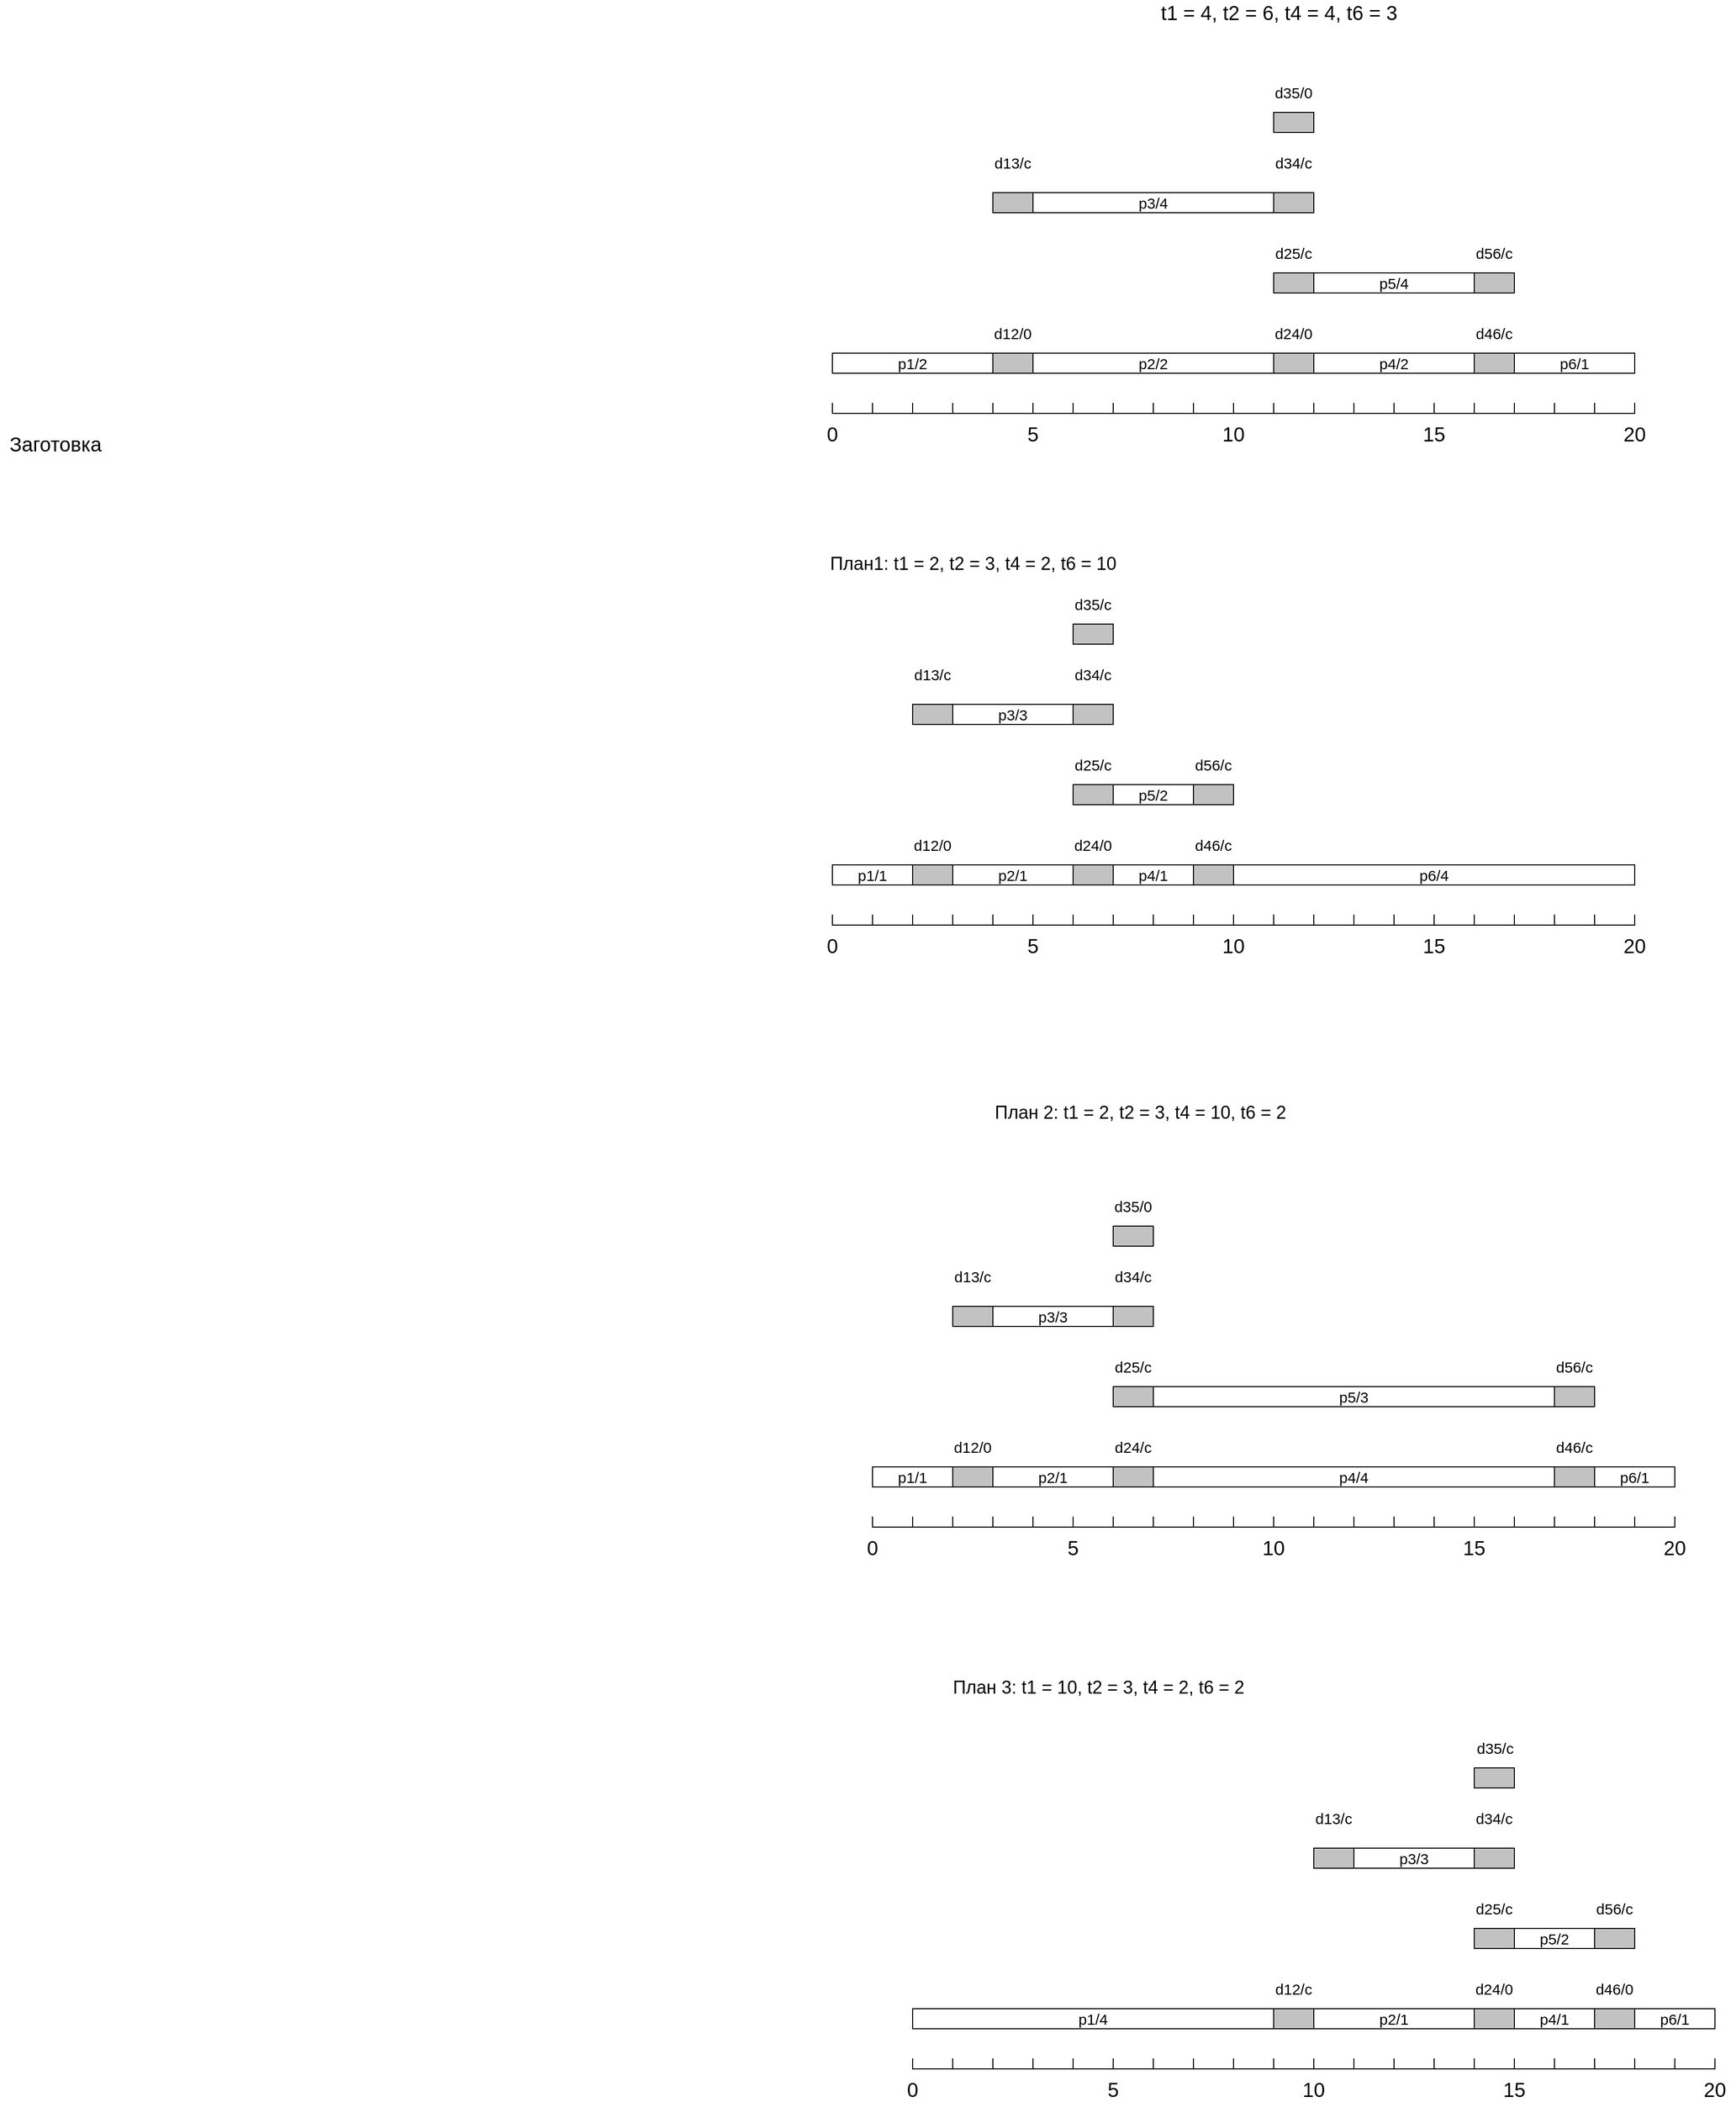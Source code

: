 <mxfile version="14.7.3" type="github">
  <diagram id="5TVpf9pFSXQtdb6u9UF1" name="Page-1">
    <mxGraphModel dx="2222" dy="794" grid="1" gridSize="10" guides="1" tooltips="1" connect="1" arrows="1" fold="1" page="0" pageScale="1" pageWidth="827" pageHeight="1169" math="0" shadow="0">
      <root>
        <mxCell id="0" />
        <mxCell id="1" parent="0" />
        <mxCell id="Q7LAkUCVUbcERlkNP3Z0-7" value="&lt;font style=&quot;font-size: 15px&quot;&gt;p1/2&lt;/font&gt;" style="rounded=0;whiteSpace=wrap;html=1;" vertex="1" parent="1">
          <mxGeometry x="160" y="380" width="160" height="20" as="geometry" />
        </mxCell>
        <mxCell id="Q7LAkUCVUbcERlkNP3Z0-8" style="edgeStyle=orthogonalEdgeStyle;rounded=0;orthogonalLoop=1;jettySize=auto;html=1;exitX=0.5;exitY=1;exitDx=0;exitDy=0;" edge="1" parent="1" source="Q7LAkUCVUbcERlkNP3Z0-7" target="Q7LAkUCVUbcERlkNP3Z0-7">
          <mxGeometry relative="1" as="geometry" />
        </mxCell>
        <mxCell id="Q7LAkUCVUbcERlkNP3Z0-9" value="" style="rounded=0;whiteSpace=wrap;html=1;fillColor=#C2C2C2;" vertex="1" parent="1">
          <mxGeometry x="320" y="380" width="40" height="20" as="geometry" />
        </mxCell>
        <mxCell id="Q7LAkUCVUbcERlkNP3Z0-10" value="" style="shape=partialRectangle;whiteSpace=wrap;html=1;top=0;bottom=0;fillColor=none;" vertex="1" parent="1">
          <mxGeometry x="160" y="430" width="40" height="10" as="geometry" />
        </mxCell>
        <mxCell id="Q7LAkUCVUbcERlkNP3Z0-11" value="" style="shape=partialRectangle;whiteSpace=wrap;html=1;top=0;bottom=0;fillColor=none;" vertex="1" parent="1">
          <mxGeometry x="200" y="430" width="40" height="10" as="geometry" />
        </mxCell>
        <mxCell id="Q7LAkUCVUbcERlkNP3Z0-12" value="" style="shape=partialRectangle;whiteSpace=wrap;html=1;top=0;bottom=0;fillColor=none;" vertex="1" parent="1">
          <mxGeometry x="240" y="430" width="40" height="10" as="geometry" />
        </mxCell>
        <mxCell id="Q7LAkUCVUbcERlkNP3Z0-13" value="" style="shape=partialRectangle;whiteSpace=wrap;html=1;top=0;bottom=0;fillColor=none;" vertex="1" parent="1">
          <mxGeometry x="280" y="430" width="40" height="10" as="geometry" />
        </mxCell>
        <mxCell id="Q7LAkUCVUbcERlkNP3Z0-14" value="" style="shape=partialRectangle;whiteSpace=wrap;html=1;top=0;bottom=0;fillColor=none;" vertex="1" parent="1">
          <mxGeometry x="320" y="430" width="40" height="10" as="geometry" />
        </mxCell>
        <mxCell id="Q7LAkUCVUbcERlkNP3Z0-15" value="" style="shape=partialRectangle;whiteSpace=wrap;html=1;top=0;bottom=0;fillColor=none;" vertex="1" parent="1">
          <mxGeometry x="360" y="430" width="40" height="10" as="geometry" />
        </mxCell>
        <mxCell id="Q7LAkUCVUbcERlkNP3Z0-16" value="" style="shape=partialRectangle;whiteSpace=wrap;html=1;top=0;bottom=0;fillColor=none;" vertex="1" parent="1">
          <mxGeometry x="400" y="430" width="40" height="10" as="geometry" />
        </mxCell>
        <mxCell id="Q7LAkUCVUbcERlkNP3Z0-17" value="" style="shape=partialRectangle;whiteSpace=wrap;html=1;top=0;bottom=0;fillColor=none;" vertex="1" parent="1">
          <mxGeometry x="440" y="430" width="40" height="10" as="geometry" />
        </mxCell>
        <mxCell id="Q7LAkUCVUbcERlkNP3Z0-18" value="" style="shape=partialRectangle;whiteSpace=wrap;html=1;top=0;bottom=0;fillColor=none;" vertex="1" parent="1">
          <mxGeometry x="520" y="430" width="40" height="10" as="geometry" />
        </mxCell>
        <mxCell id="Q7LAkUCVUbcERlkNP3Z0-19" value="" style="shape=partialRectangle;whiteSpace=wrap;html=1;top=0;bottom=0;fillColor=none;" vertex="1" parent="1">
          <mxGeometry x="480" y="430" width="40" height="10" as="geometry" />
        </mxCell>
        <mxCell id="Q7LAkUCVUbcERlkNP3Z0-30" value="" style="shape=partialRectangle;whiteSpace=wrap;html=1;top=0;bottom=0;fillColor=none;" vertex="1" parent="1">
          <mxGeometry x="560" y="430" width="40" height="10" as="geometry" />
        </mxCell>
        <mxCell id="Q7LAkUCVUbcERlkNP3Z0-31" value="" style="shape=partialRectangle;whiteSpace=wrap;html=1;top=0;bottom=0;fillColor=none;" vertex="1" parent="1">
          <mxGeometry x="600" y="430" width="40" height="10" as="geometry" />
        </mxCell>
        <mxCell id="Q7LAkUCVUbcERlkNP3Z0-32" value="" style="shape=partialRectangle;whiteSpace=wrap;html=1;top=0;bottom=0;fillColor=none;" vertex="1" parent="1">
          <mxGeometry x="640" y="430" width="40" height="10" as="geometry" />
        </mxCell>
        <mxCell id="Q7LAkUCVUbcERlkNP3Z0-33" value="" style="shape=partialRectangle;whiteSpace=wrap;html=1;top=0;bottom=0;fillColor=none;" vertex="1" parent="1">
          <mxGeometry x="680" y="430" width="40" height="10" as="geometry" />
        </mxCell>
        <mxCell id="Q7LAkUCVUbcERlkNP3Z0-34" value="" style="shape=partialRectangle;whiteSpace=wrap;html=1;top=0;bottom=0;fillColor=none;" vertex="1" parent="1">
          <mxGeometry x="720" y="430" width="40" height="10" as="geometry" />
        </mxCell>
        <mxCell id="Q7LAkUCVUbcERlkNP3Z0-35" value="" style="shape=partialRectangle;whiteSpace=wrap;html=1;top=0;bottom=0;fillColor=none;" vertex="1" parent="1">
          <mxGeometry x="760" y="430" width="40" height="10" as="geometry" />
        </mxCell>
        <mxCell id="Q7LAkUCVUbcERlkNP3Z0-36" value="" style="shape=partialRectangle;whiteSpace=wrap;html=1;top=0;bottom=0;fillColor=none;" vertex="1" parent="1">
          <mxGeometry x="800" y="430" width="40" height="10" as="geometry" />
        </mxCell>
        <mxCell id="Q7LAkUCVUbcERlkNP3Z0-37" value="" style="shape=partialRectangle;whiteSpace=wrap;html=1;top=0;bottom=0;fillColor=none;" vertex="1" parent="1">
          <mxGeometry x="840" y="430" width="40" height="10" as="geometry" />
        </mxCell>
        <mxCell id="Q7LAkUCVUbcERlkNP3Z0-38" value="" style="shape=partialRectangle;whiteSpace=wrap;html=1;top=0;bottom=0;fillColor=none;" vertex="1" parent="1">
          <mxGeometry x="920" y="430" width="40" height="10" as="geometry" />
        </mxCell>
        <mxCell id="Q7LAkUCVUbcERlkNP3Z0-39" value="" style="shape=partialRectangle;whiteSpace=wrap;html=1;top=0;bottom=0;fillColor=none;" vertex="1" parent="1">
          <mxGeometry x="880" y="430" width="40" height="10" as="geometry" />
        </mxCell>
        <mxCell id="Q7LAkUCVUbcERlkNP3Z0-40" value="" style="endArrow=none;html=1;exitX=0;exitY=1;exitDx=0;exitDy=0;entryX=1;entryY=1;entryDx=0;entryDy=0;" edge="1" parent="1" source="Q7LAkUCVUbcERlkNP3Z0-10" target="Q7LAkUCVUbcERlkNP3Z0-38">
          <mxGeometry width="50" height="50" relative="1" as="geometry">
            <mxPoint x="540" y="410" as="sourcePoint" />
            <mxPoint x="590" y="360" as="targetPoint" />
          </mxGeometry>
        </mxCell>
        <mxCell id="Q7LAkUCVUbcERlkNP3Z0-41" value="&lt;font style=&quot;font-size: 20px&quot;&gt;0&lt;/font&gt;" style="text;html=1;strokeColor=none;fillColor=none;align=center;verticalAlign=middle;whiteSpace=wrap;rounded=0;" vertex="1" parent="1">
          <mxGeometry x="140" y="450" width="40" height="20" as="geometry" />
        </mxCell>
        <mxCell id="Q7LAkUCVUbcERlkNP3Z0-42" value="&lt;font style=&quot;font-size: 20px&quot;&gt;20&lt;/font&gt;" style="text;html=1;strokeColor=none;fillColor=none;align=center;verticalAlign=middle;whiteSpace=wrap;rounded=0;" vertex="1" parent="1">
          <mxGeometry x="940" y="450" width="40" height="20" as="geometry" />
        </mxCell>
        <mxCell id="Q7LAkUCVUbcERlkNP3Z0-43" value="&lt;font style=&quot;font-size: 20px&quot;&gt;5&lt;/font&gt;" style="text;html=1;strokeColor=none;fillColor=none;align=center;verticalAlign=middle;whiteSpace=wrap;rounded=0;" vertex="1" parent="1">
          <mxGeometry x="340" y="450" width="40" height="20" as="geometry" />
        </mxCell>
        <mxCell id="Q7LAkUCVUbcERlkNP3Z0-44" value="&lt;font style=&quot;font-size: 20px&quot;&gt;10&lt;/font&gt;" style="text;html=1;strokeColor=none;fillColor=none;align=center;verticalAlign=middle;whiteSpace=wrap;rounded=0;" vertex="1" parent="1">
          <mxGeometry x="540" y="450" width="40" height="20" as="geometry" />
        </mxCell>
        <mxCell id="Q7LAkUCVUbcERlkNP3Z0-45" value="&lt;font style=&quot;font-size: 20px&quot;&gt;15&lt;/font&gt;" style="text;html=1;strokeColor=none;fillColor=none;align=center;verticalAlign=middle;whiteSpace=wrap;rounded=0;" vertex="1" parent="1">
          <mxGeometry x="740" y="450" width="40" height="20" as="geometry" />
        </mxCell>
        <mxCell id="Q7LAkUCVUbcERlkNP3Z0-46" value="&lt;span style=&quot;font-size: 15px&quot;&gt;p2/2&lt;/span&gt;" style="rounded=0;whiteSpace=wrap;html=1;" vertex="1" parent="1">
          <mxGeometry x="360" y="380" width="240" height="20" as="geometry" />
        </mxCell>
        <mxCell id="Q7LAkUCVUbcERlkNP3Z0-47" value="" style="rounded=0;whiteSpace=wrap;html=1;fillColor=#C2C2C2;" vertex="1" parent="1">
          <mxGeometry x="600" y="380" width="40" height="20" as="geometry" />
        </mxCell>
        <mxCell id="Q7LAkUCVUbcERlkNP3Z0-48" value="" style="rounded=0;whiteSpace=wrap;html=1;fillColor=#C2C2C2;" vertex="1" parent="1">
          <mxGeometry x="800" y="380" width="40" height="20" as="geometry" />
        </mxCell>
        <mxCell id="Q7LAkUCVUbcERlkNP3Z0-49" value="&lt;span style=&quot;font-size: 15px&quot;&gt;p4/2&lt;/span&gt;" style="rounded=0;whiteSpace=wrap;html=1;" vertex="1" parent="1">
          <mxGeometry x="640" y="380" width="160" height="20" as="geometry" />
        </mxCell>
        <mxCell id="Q7LAkUCVUbcERlkNP3Z0-50" value="&lt;span style=&quot;font-size: 15px&quot;&gt;p6/1&lt;/span&gt;" style="rounded=0;whiteSpace=wrap;html=1;" vertex="1" parent="1">
          <mxGeometry x="840" y="380" width="120" height="20" as="geometry" />
        </mxCell>
        <mxCell id="Q7LAkUCVUbcERlkNP3Z0-51" value="" style="rounded=0;whiteSpace=wrap;html=1;fillColor=#C2C2C2;" vertex="1" parent="1">
          <mxGeometry x="800" y="300" width="40" height="20" as="geometry" />
        </mxCell>
        <mxCell id="Q7LAkUCVUbcERlkNP3Z0-52" value="" style="rounded=0;whiteSpace=wrap;html=1;fillColor=#C2C2C2;" vertex="1" parent="1">
          <mxGeometry x="600" y="300" width="40" height="20" as="geometry" />
        </mxCell>
        <mxCell id="Q7LAkUCVUbcERlkNP3Z0-53" value="" style="rounded=0;whiteSpace=wrap;html=1;fillColor=#C2C2C2;" vertex="1" parent="1">
          <mxGeometry x="600" y="220" width="40" height="20" as="geometry" />
        </mxCell>
        <mxCell id="Q7LAkUCVUbcERlkNP3Z0-54" value="" style="rounded=0;whiteSpace=wrap;html=1;fillColor=#C2C2C2;" vertex="1" parent="1">
          <mxGeometry x="600" y="140" width="40" height="20" as="geometry" />
        </mxCell>
        <mxCell id="Q7LAkUCVUbcERlkNP3Z0-56" value="" style="rounded=0;whiteSpace=wrap;html=1;fillColor=#C2C2C2;" vertex="1" parent="1">
          <mxGeometry x="320" y="220" width="40" height="20" as="geometry" />
        </mxCell>
        <mxCell id="Q7LAkUCVUbcERlkNP3Z0-57" value="&lt;span style=&quot;font-size: 15px&quot;&gt;p3/4&lt;/span&gt;" style="rounded=0;whiteSpace=wrap;html=1;" vertex="1" parent="1">
          <mxGeometry x="360" y="220" width="240" height="20" as="geometry" />
        </mxCell>
        <mxCell id="Q7LAkUCVUbcERlkNP3Z0-58" value="&lt;span style=&quot;color: rgb(0 , 0 , 0) ; font-family: &amp;#34;helvetica&amp;#34; ; font-size: 15px ; font-style: normal ; font-weight: 400 ; letter-spacing: normal ; text-align: center ; text-indent: 0px ; text-transform: none ; word-spacing: 0px ; background-color: rgb(255 , 255 , 255) ; display: inline ; float: none&quot;&gt;p5/4&lt;/span&gt;" style="rounded=0;whiteSpace=wrap;html=1;" vertex="1" parent="1">
          <mxGeometry x="640" y="300" width="160" height="20" as="geometry" />
        </mxCell>
        <mxCell id="Q7LAkUCVUbcERlkNP3Z0-60" value="&lt;font style=&quot;font-size: 20px&quot;&gt;t1 = 4, t2 = 6, t4 = 4, t6 = 3&lt;/font&gt;" style="text;html=1;align=center;verticalAlign=middle;resizable=0;points=[];autosize=1;strokeColor=none;" vertex="1" parent="1">
          <mxGeometry x="480" y="30" width="250" height="20" as="geometry" />
        </mxCell>
        <mxCell id="Q7LAkUCVUbcERlkNP3Z0-61" value="&lt;span style=&quot;font-size: 15px&quot;&gt;d12/0&lt;/span&gt;" style="text;html=1;strokeColor=none;fillColor=none;align=center;verticalAlign=middle;whiteSpace=wrap;rounded=0;" vertex="1" parent="1">
          <mxGeometry x="320" y="350" width="40" height="20" as="geometry" />
        </mxCell>
        <mxCell id="Q7LAkUCVUbcERlkNP3Z0-62" value="&lt;span style=&quot;font-size: 15px&quot;&gt;d13/c&lt;/span&gt;" style="text;html=1;strokeColor=none;fillColor=none;align=center;verticalAlign=middle;whiteSpace=wrap;rounded=0;" vertex="1" parent="1">
          <mxGeometry x="320" y="180" width="40" height="20" as="geometry" />
        </mxCell>
        <mxCell id="Q7LAkUCVUbcERlkNP3Z0-63" value="&lt;span style=&quot;font-size: 15px&quot;&gt;d24/0&lt;/span&gt;" style="text;html=1;strokeColor=none;fillColor=none;align=center;verticalAlign=middle;whiteSpace=wrap;rounded=0;" vertex="1" parent="1">
          <mxGeometry x="600" y="350" width="40" height="20" as="geometry" />
        </mxCell>
        <mxCell id="Q7LAkUCVUbcERlkNP3Z0-64" value="&lt;span style=&quot;font-size: 15px&quot;&gt;d25/c&lt;/span&gt;" style="text;html=1;strokeColor=none;fillColor=none;align=center;verticalAlign=middle;whiteSpace=wrap;rounded=0;" vertex="1" parent="1">
          <mxGeometry x="600" y="270" width="40" height="20" as="geometry" />
        </mxCell>
        <mxCell id="Q7LAkUCVUbcERlkNP3Z0-65" value="&lt;span style=&quot;font-size: 15px&quot;&gt;d34/c&lt;/span&gt;" style="text;html=1;strokeColor=none;fillColor=none;align=center;verticalAlign=middle;whiteSpace=wrap;rounded=0;" vertex="1" parent="1">
          <mxGeometry x="600" y="180" width="40" height="20" as="geometry" />
        </mxCell>
        <mxCell id="Q7LAkUCVUbcERlkNP3Z0-66" value="&lt;span style=&quot;font-size: 15px&quot;&gt;d35/0&lt;/span&gt;" style="text;html=1;strokeColor=none;fillColor=none;align=center;verticalAlign=middle;whiteSpace=wrap;rounded=0;" vertex="1" parent="1">
          <mxGeometry x="600" y="110" width="40" height="20" as="geometry" />
        </mxCell>
        <mxCell id="Q7LAkUCVUbcERlkNP3Z0-67" value="&lt;span style=&quot;font-size: 15px&quot;&gt;d46/c&lt;/span&gt;" style="text;html=1;strokeColor=none;fillColor=none;align=center;verticalAlign=middle;whiteSpace=wrap;rounded=0;" vertex="1" parent="1">
          <mxGeometry x="800" y="350" width="40" height="20" as="geometry" />
        </mxCell>
        <mxCell id="Q7LAkUCVUbcERlkNP3Z0-68" value="&lt;span style=&quot;font-size: 15px&quot;&gt;d56/c&lt;/span&gt;" style="text;html=1;strokeColor=none;fillColor=none;align=center;verticalAlign=middle;whiteSpace=wrap;rounded=0;" vertex="1" parent="1">
          <mxGeometry x="800" y="270" width="40" height="20" as="geometry" />
        </mxCell>
        <mxCell id="Q7LAkUCVUbcERlkNP3Z0-69" value="&lt;font style=&quot;font-size: 15px&quot;&gt;p1/4&lt;/font&gt;" style="rounded=0;whiteSpace=wrap;html=1;" vertex="1" parent="1">
          <mxGeometry x="240" y="2030" width="360" height="20" as="geometry" />
        </mxCell>
        <mxCell id="Q7LAkUCVUbcERlkNP3Z0-70" style="edgeStyle=orthogonalEdgeStyle;rounded=0;orthogonalLoop=1;jettySize=auto;html=1;exitX=0.5;exitY=1;exitDx=0;exitDy=0;" edge="1" parent="1" source="Q7LAkUCVUbcERlkNP3Z0-69" target="Q7LAkUCVUbcERlkNP3Z0-69">
          <mxGeometry relative="1" as="geometry" />
        </mxCell>
        <mxCell id="Q7LAkUCVUbcERlkNP3Z0-71" value="" style="rounded=0;whiteSpace=wrap;html=1;fillColor=#C2C2C2;" vertex="1" parent="1">
          <mxGeometry x="600" y="2030" width="40" height="20" as="geometry" />
        </mxCell>
        <mxCell id="Q7LAkUCVUbcERlkNP3Z0-72" value="" style="shape=partialRectangle;whiteSpace=wrap;html=1;top=0;bottom=0;fillColor=none;" vertex="1" parent="1">
          <mxGeometry x="240" y="2080" width="40" height="10" as="geometry" />
        </mxCell>
        <mxCell id="Q7LAkUCVUbcERlkNP3Z0-73" value="" style="shape=partialRectangle;whiteSpace=wrap;html=1;top=0;bottom=0;fillColor=none;" vertex="1" parent="1">
          <mxGeometry x="280" y="2080" width="40" height="10" as="geometry" />
        </mxCell>
        <mxCell id="Q7LAkUCVUbcERlkNP3Z0-74" value="" style="shape=partialRectangle;whiteSpace=wrap;html=1;top=0;bottom=0;fillColor=none;" vertex="1" parent="1">
          <mxGeometry x="320" y="2080" width="40" height="10" as="geometry" />
        </mxCell>
        <mxCell id="Q7LAkUCVUbcERlkNP3Z0-75" value="" style="shape=partialRectangle;whiteSpace=wrap;html=1;top=0;bottom=0;fillColor=none;" vertex="1" parent="1">
          <mxGeometry x="360" y="2080" width="40" height="10" as="geometry" />
        </mxCell>
        <mxCell id="Q7LAkUCVUbcERlkNP3Z0-76" value="" style="shape=partialRectangle;whiteSpace=wrap;html=1;top=0;bottom=0;fillColor=none;" vertex="1" parent="1">
          <mxGeometry x="400" y="2080" width="40" height="10" as="geometry" />
        </mxCell>
        <mxCell id="Q7LAkUCVUbcERlkNP3Z0-77" value="" style="shape=partialRectangle;whiteSpace=wrap;html=1;top=0;bottom=0;fillColor=none;" vertex="1" parent="1">
          <mxGeometry x="440" y="2080" width="40" height="10" as="geometry" />
        </mxCell>
        <mxCell id="Q7LAkUCVUbcERlkNP3Z0-78" value="" style="shape=partialRectangle;whiteSpace=wrap;html=1;top=0;bottom=0;fillColor=none;" vertex="1" parent="1">
          <mxGeometry x="480" y="2080" width="40" height="10" as="geometry" />
        </mxCell>
        <mxCell id="Q7LAkUCVUbcERlkNP3Z0-79" value="" style="shape=partialRectangle;whiteSpace=wrap;html=1;top=0;bottom=0;fillColor=none;" vertex="1" parent="1">
          <mxGeometry x="520" y="2080" width="40" height="10" as="geometry" />
        </mxCell>
        <mxCell id="Q7LAkUCVUbcERlkNP3Z0-80" value="" style="shape=partialRectangle;whiteSpace=wrap;html=1;top=0;bottom=0;fillColor=none;" vertex="1" parent="1">
          <mxGeometry x="600" y="2080" width="40" height="10" as="geometry" />
        </mxCell>
        <mxCell id="Q7LAkUCVUbcERlkNP3Z0-81" value="" style="shape=partialRectangle;whiteSpace=wrap;html=1;top=0;bottom=0;fillColor=none;" vertex="1" parent="1">
          <mxGeometry x="560" y="2080" width="40" height="10" as="geometry" />
        </mxCell>
        <mxCell id="Q7LAkUCVUbcERlkNP3Z0-82" value="" style="shape=partialRectangle;whiteSpace=wrap;html=1;top=0;bottom=0;fillColor=none;" vertex="1" parent="1">
          <mxGeometry x="640" y="2080" width="40" height="10" as="geometry" />
        </mxCell>
        <mxCell id="Q7LAkUCVUbcERlkNP3Z0-83" value="" style="shape=partialRectangle;whiteSpace=wrap;html=1;top=0;bottom=0;fillColor=none;" vertex="1" parent="1">
          <mxGeometry x="680" y="2080" width="40" height="10" as="geometry" />
        </mxCell>
        <mxCell id="Q7LAkUCVUbcERlkNP3Z0-84" value="" style="shape=partialRectangle;whiteSpace=wrap;html=1;top=0;bottom=0;fillColor=none;" vertex="1" parent="1">
          <mxGeometry x="720" y="2080" width="40" height="10" as="geometry" />
        </mxCell>
        <mxCell id="Q7LAkUCVUbcERlkNP3Z0-85" value="" style="shape=partialRectangle;whiteSpace=wrap;html=1;top=0;bottom=0;fillColor=none;" vertex="1" parent="1">
          <mxGeometry x="760" y="2080" width="40" height="10" as="geometry" />
        </mxCell>
        <mxCell id="Q7LAkUCVUbcERlkNP3Z0-86" value="" style="shape=partialRectangle;whiteSpace=wrap;html=1;top=0;bottom=0;fillColor=none;" vertex="1" parent="1">
          <mxGeometry x="800" y="2080" width="40" height="10" as="geometry" />
        </mxCell>
        <mxCell id="Q7LAkUCVUbcERlkNP3Z0-87" value="" style="shape=partialRectangle;whiteSpace=wrap;html=1;top=0;bottom=0;fillColor=none;" vertex="1" parent="1">
          <mxGeometry x="840" y="2080" width="40" height="10" as="geometry" />
        </mxCell>
        <mxCell id="Q7LAkUCVUbcERlkNP3Z0-88" value="" style="shape=partialRectangle;whiteSpace=wrap;html=1;top=0;bottom=0;fillColor=none;" vertex="1" parent="1">
          <mxGeometry x="880" y="2080" width="40" height="10" as="geometry" />
        </mxCell>
        <mxCell id="Q7LAkUCVUbcERlkNP3Z0-89" value="" style="shape=partialRectangle;whiteSpace=wrap;html=1;top=0;bottom=0;fillColor=none;" vertex="1" parent="1">
          <mxGeometry x="920" y="2080" width="40" height="10" as="geometry" />
        </mxCell>
        <mxCell id="Q7LAkUCVUbcERlkNP3Z0-90" value="" style="shape=partialRectangle;whiteSpace=wrap;html=1;top=0;bottom=0;fillColor=none;" vertex="1" parent="1">
          <mxGeometry x="1000" y="2080" width="40" height="10" as="geometry" />
        </mxCell>
        <mxCell id="Q7LAkUCVUbcERlkNP3Z0-91" value="" style="shape=partialRectangle;whiteSpace=wrap;html=1;top=0;bottom=0;fillColor=none;" vertex="1" parent="1">
          <mxGeometry x="960" y="2080" width="40" height="10" as="geometry" />
        </mxCell>
        <mxCell id="Q7LAkUCVUbcERlkNP3Z0-92" value="" style="endArrow=none;html=1;exitX=0;exitY=1;exitDx=0;exitDy=0;entryX=1;entryY=1;entryDx=0;entryDy=0;" edge="1" parent="1" source="Q7LAkUCVUbcERlkNP3Z0-72" target="Q7LAkUCVUbcERlkNP3Z0-90">
          <mxGeometry width="50" height="50" relative="1" as="geometry">
            <mxPoint x="620" y="2060" as="sourcePoint" />
            <mxPoint x="670" y="2010" as="targetPoint" />
          </mxGeometry>
        </mxCell>
        <mxCell id="Q7LAkUCVUbcERlkNP3Z0-93" value="&lt;font style=&quot;font-size: 20px&quot;&gt;0&lt;/font&gt;" style="text;html=1;strokeColor=none;fillColor=none;align=center;verticalAlign=middle;whiteSpace=wrap;rounded=0;" vertex="1" parent="1">
          <mxGeometry x="220" y="2100" width="40" height="20" as="geometry" />
        </mxCell>
        <mxCell id="Q7LAkUCVUbcERlkNP3Z0-94" value="&lt;font style=&quot;font-size: 20px&quot;&gt;20&lt;/font&gt;" style="text;html=1;strokeColor=none;fillColor=none;align=center;verticalAlign=middle;whiteSpace=wrap;rounded=0;" vertex="1" parent="1">
          <mxGeometry x="1020" y="2100" width="40" height="20" as="geometry" />
        </mxCell>
        <mxCell id="Q7LAkUCVUbcERlkNP3Z0-95" value="&lt;font style=&quot;font-size: 20px&quot;&gt;5&lt;/font&gt;" style="text;html=1;strokeColor=none;fillColor=none;align=center;verticalAlign=middle;whiteSpace=wrap;rounded=0;" vertex="1" parent="1">
          <mxGeometry x="420" y="2100" width="40" height="20" as="geometry" />
        </mxCell>
        <mxCell id="Q7LAkUCVUbcERlkNP3Z0-96" value="&lt;font style=&quot;font-size: 20px&quot;&gt;10&lt;/font&gt;" style="text;html=1;strokeColor=none;fillColor=none;align=center;verticalAlign=middle;whiteSpace=wrap;rounded=0;" vertex="1" parent="1">
          <mxGeometry x="620" y="2100" width="40" height="20" as="geometry" />
        </mxCell>
        <mxCell id="Q7LAkUCVUbcERlkNP3Z0-97" value="&lt;font style=&quot;font-size: 20px&quot;&gt;15&lt;/font&gt;" style="text;html=1;strokeColor=none;fillColor=none;align=center;verticalAlign=middle;whiteSpace=wrap;rounded=0;" vertex="1" parent="1">
          <mxGeometry x="820" y="2100" width="40" height="20" as="geometry" />
        </mxCell>
        <mxCell id="Q7LAkUCVUbcERlkNP3Z0-98" value="&lt;span style=&quot;font-size: 15px&quot;&gt;p2/1&lt;/span&gt;" style="rounded=0;whiteSpace=wrap;html=1;" vertex="1" parent="1">
          <mxGeometry x="640" y="2030" width="160" height="20" as="geometry" />
        </mxCell>
        <mxCell id="Q7LAkUCVUbcERlkNP3Z0-99" value="" style="rounded=0;whiteSpace=wrap;html=1;fillColor=#C2C2C2;" vertex="1" parent="1">
          <mxGeometry x="800" y="2030" width="40" height="20" as="geometry" />
        </mxCell>
        <mxCell id="Q7LAkUCVUbcERlkNP3Z0-100" value="" style="rounded=0;whiteSpace=wrap;html=1;fillColor=#C2C2C2;" vertex="1" parent="1">
          <mxGeometry x="920" y="2030" width="40" height="20" as="geometry" />
        </mxCell>
        <mxCell id="Q7LAkUCVUbcERlkNP3Z0-101" value="&lt;span style=&quot;font-size: 15px&quot;&gt;p4/1&lt;/span&gt;" style="rounded=0;whiteSpace=wrap;html=1;" vertex="1" parent="1">
          <mxGeometry x="840" y="2030" width="80" height="20" as="geometry" />
        </mxCell>
        <mxCell id="Q7LAkUCVUbcERlkNP3Z0-102" value="&lt;span style=&quot;font-size: 15px&quot;&gt;p6/1&lt;/span&gt;" style="rounded=0;whiteSpace=wrap;html=1;" vertex="1" parent="1">
          <mxGeometry x="960" y="2030" width="80" height="20" as="geometry" />
        </mxCell>
        <mxCell id="Q7LAkUCVUbcERlkNP3Z0-103" value="" style="rounded=0;whiteSpace=wrap;html=1;fillColor=#C2C2C2;" vertex="1" parent="1">
          <mxGeometry x="920" y="1950" width="40" height="20" as="geometry" />
        </mxCell>
        <mxCell id="Q7LAkUCVUbcERlkNP3Z0-104" value="" style="rounded=0;whiteSpace=wrap;html=1;fillColor=#C2C2C2;" vertex="1" parent="1">
          <mxGeometry x="800" y="1950" width="40" height="20" as="geometry" />
        </mxCell>
        <mxCell id="Q7LAkUCVUbcERlkNP3Z0-105" value="" style="rounded=0;whiteSpace=wrap;html=1;fillColor=#C2C2C2;" vertex="1" parent="1">
          <mxGeometry x="800" y="1870" width="40" height="20" as="geometry" />
        </mxCell>
        <mxCell id="Q7LAkUCVUbcERlkNP3Z0-106" value="" style="rounded=0;whiteSpace=wrap;html=1;fillColor=#C2C2C2;" vertex="1" parent="1">
          <mxGeometry x="800" y="1790" width="40" height="20" as="geometry" />
        </mxCell>
        <mxCell id="Q7LAkUCVUbcERlkNP3Z0-107" value="" style="rounded=0;whiteSpace=wrap;html=1;fillColor=#C2C2C2;" vertex="1" parent="1">
          <mxGeometry x="640" y="1870" width="40" height="20" as="geometry" />
        </mxCell>
        <mxCell id="Q7LAkUCVUbcERlkNP3Z0-108" value="&lt;span style=&quot;font-size: 15px&quot;&gt;p3/3&lt;/span&gt;" style="rounded=0;whiteSpace=wrap;html=1;" vertex="1" parent="1">
          <mxGeometry x="680" y="1870" width="120" height="20" as="geometry" />
        </mxCell>
        <mxCell id="Q7LAkUCVUbcERlkNP3Z0-109" value="&lt;span style=&quot;color: rgb(0 , 0 , 0) ; font-family: &amp;#34;helvetica&amp;#34; ; font-size: 15px ; font-style: normal ; font-weight: 400 ; letter-spacing: normal ; text-align: center ; text-indent: 0px ; text-transform: none ; word-spacing: 0px ; background-color: rgb(255 , 255 , 255) ; display: inline ; float: none&quot;&gt;p5/2&lt;/span&gt;" style="rounded=0;whiteSpace=wrap;html=1;" vertex="1" parent="1">
          <mxGeometry x="840" y="1950" width="80" height="20" as="geometry" />
        </mxCell>
        <mxCell id="Q7LAkUCVUbcERlkNP3Z0-110" value="&lt;span style=&quot;font-size: 15px&quot;&gt;d12/с&lt;/span&gt;" style="text;html=1;strokeColor=none;fillColor=none;align=center;verticalAlign=middle;whiteSpace=wrap;rounded=0;" vertex="1" parent="1">
          <mxGeometry x="600" y="2000" width="40" height="20" as="geometry" />
        </mxCell>
        <mxCell id="Q7LAkUCVUbcERlkNP3Z0-111" value="&lt;span style=&quot;font-size: 15px&quot;&gt;d13/с&lt;/span&gt;" style="text;html=1;strokeColor=none;fillColor=none;align=center;verticalAlign=middle;whiteSpace=wrap;rounded=0;" vertex="1" parent="1">
          <mxGeometry x="640" y="1830" width="40" height="20" as="geometry" />
        </mxCell>
        <mxCell id="Q7LAkUCVUbcERlkNP3Z0-112" value="&lt;span style=&quot;font-size: 15px&quot;&gt;d24/0&lt;/span&gt;" style="text;html=1;strokeColor=none;fillColor=none;align=center;verticalAlign=middle;whiteSpace=wrap;rounded=0;" vertex="1" parent="1">
          <mxGeometry x="800" y="2000" width="40" height="20" as="geometry" />
        </mxCell>
        <mxCell id="Q7LAkUCVUbcERlkNP3Z0-113" value="&lt;span style=&quot;font-size: 15px&quot;&gt;d25/с&lt;/span&gt;" style="text;html=1;strokeColor=none;fillColor=none;align=center;verticalAlign=middle;whiteSpace=wrap;rounded=0;" vertex="1" parent="1">
          <mxGeometry x="800" y="1920" width="40" height="20" as="geometry" />
        </mxCell>
        <mxCell id="Q7LAkUCVUbcERlkNP3Z0-114" value="&lt;span style=&quot;font-size: 15px&quot;&gt;d34/с&lt;/span&gt;" style="text;html=1;strokeColor=none;fillColor=none;align=center;verticalAlign=middle;whiteSpace=wrap;rounded=0;" vertex="1" parent="1">
          <mxGeometry x="800" y="1830" width="40" height="20" as="geometry" />
        </mxCell>
        <mxCell id="Q7LAkUCVUbcERlkNP3Z0-115" value="&lt;span style=&quot;font-size: 15px&quot;&gt;d35/с&lt;/span&gt;" style="text;html=1;strokeColor=none;fillColor=none;align=center;verticalAlign=middle;whiteSpace=wrap;rounded=0;" vertex="1" parent="1">
          <mxGeometry x="801" y="1760" width="40" height="20" as="geometry" />
        </mxCell>
        <mxCell id="Q7LAkUCVUbcERlkNP3Z0-116" value="&lt;span style=&quot;font-size: 15px&quot;&gt;d46/0&lt;/span&gt;" style="text;html=1;strokeColor=none;fillColor=none;align=center;verticalAlign=middle;whiteSpace=wrap;rounded=0;" vertex="1" parent="1">
          <mxGeometry x="920" y="2000" width="40" height="20" as="geometry" />
        </mxCell>
        <mxCell id="Q7LAkUCVUbcERlkNP3Z0-117" value="&lt;span style=&quot;font-size: 15px&quot;&gt;d56/с&lt;/span&gt;" style="text;html=1;strokeColor=none;fillColor=none;align=center;verticalAlign=middle;whiteSpace=wrap;rounded=0;" vertex="1" parent="1">
          <mxGeometry x="920" y="1920" width="40" height="20" as="geometry" />
        </mxCell>
        <mxCell id="Q7LAkUCVUbcERlkNP3Z0-118" value="&lt;font style=&quot;font-size: 20px&quot;&gt;Заготовка&lt;/font&gt;" style="text;html=1;align=center;verticalAlign=middle;resizable=0;points=[];autosize=1;strokeColor=none;" vertex="1" parent="1">
          <mxGeometry x="-670" y="460" width="110" height="20" as="geometry" />
        </mxCell>
        <mxCell id="Q7LAkUCVUbcERlkNP3Z0-119" value="&lt;font style=&quot;font-size: 15px&quot;&gt;p1/1&lt;/font&gt;" style="rounded=0;whiteSpace=wrap;html=1;" vertex="1" parent="1">
          <mxGeometry x="160" y="890" width="80" height="20" as="geometry" />
        </mxCell>
        <mxCell id="Q7LAkUCVUbcERlkNP3Z0-120" style="edgeStyle=orthogonalEdgeStyle;rounded=0;orthogonalLoop=1;jettySize=auto;html=1;exitX=0.5;exitY=1;exitDx=0;exitDy=0;" edge="1" parent="1" source="Q7LAkUCVUbcERlkNP3Z0-119" target="Q7LAkUCVUbcERlkNP3Z0-119">
          <mxGeometry relative="1" as="geometry" />
        </mxCell>
        <mxCell id="Q7LAkUCVUbcERlkNP3Z0-121" value="" style="rounded=0;whiteSpace=wrap;html=1;fillColor=#C2C2C2;" vertex="1" parent="1">
          <mxGeometry x="240" y="890" width="40" height="20" as="geometry" />
        </mxCell>
        <mxCell id="Q7LAkUCVUbcERlkNP3Z0-122" value="" style="shape=partialRectangle;whiteSpace=wrap;html=1;top=0;bottom=0;fillColor=none;" vertex="1" parent="1">
          <mxGeometry x="160" y="940" width="40" height="10" as="geometry" />
        </mxCell>
        <mxCell id="Q7LAkUCVUbcERlkNP3Z0-123" value="" style="shape=partialRectangle;whiteSpace=wrap;html=1;top=0;bottom=0;fillColor=none;" vertex="1" parent="1">
          <mxGeometry x="200" y="940" width="40" height="10" as="geometry" />
        </mxCell>
        <mxCell id="Q7LAkUCVUbcERlkNP3Z0-124" value="" style="shape=partialRectangle;whiteSpace=wrap;html=1;top=0;bottom=0;fillColor=none;" vertex="1" parent="1">
          <mxGeometry x="240" y="940" width="40" height="10" as="geometry" />
        </mxCell>
        <mxCell id="Q7LAkUCVUbcERlkNP3Z0-125" value="" style="shape=partialRectangle;whiteSpace=wrap;html=1;top=0;bottom=0;fillColor=none;" vertex="1" parent="1">
          <mxGeometry x="280" y="940" width="40" height="10" as="geometry" />
        </mxCell>
        <mxCell id="Q7LAkUCVUbcERlkNP3Z0-126" value="" style="shape=partialRectangle;whiteSpace=wrap;html=1;top=0;bottom=0;fillColor=none;" vertex="1" parent="1">
          <mxGeometry x="320" y="940" width="40" height="10" as="geometry" />
        </mxCell>
        <mxCell id="Q7LAkUCVUbcERlkNP3Z0-127" value="" style="shape=partialRectangle;whiteSpace=wrap;html=1;top=0;bottom=0;fillColor=none;" vertex="1" parent="1">
          <mxGeometry x="360" y="940" width="40" height="10" as="geometry" />
        </mxCell>
        <mxCell id="Q7LAkUCVUbcERlkNP3Z0-128" value="" style="shape=partialRectangle;whiteSpace=wrap;html=1;top=0;bottom=0;fillColor=none;" vertex="1" parent="1">
          <mxGeometry x="400" y="940" width="40" height="10" as="geometry" />
        </mxCell>
        <mxCell id="Q7LAkUCVUbcERlkNP3Z0-129" value="" style="shape=partialRectangle;whiteSpace=wrap;html=1;top=0;bottom=0;fillColor=none;" vertex="1" parent="1">
          <mxGeometry x="440" y="940" width="40" height="10" as="geometry" />
        </mxCell>
        <mxCell id="Q7LAkUCVUbcERlkNP3Z0-130" value="" style="shape=partialRectangle;whiteSpace=wrap;html=1;top=0;bottom=0;fillColor=none;" vertex="1" parent="1">
          <mxGeometry x="520" y="940" width="40" height="10" as="geometry" />
        </mxCell>
        <mxCell id="Q7LAkUCVUbcERlkNP3Z0-131" value="" style="shape=partialRectangle;whiteSpace=wrap;html=1;top=0;bottom=0;fillColor=none;" vertex="1" parent="1">
          <mxGeometry x="480" y="940" width="40" height="10" as="geometry" />
        </mxCell>
        <mxCell id="Q7LAkUCVUbcERlkNP3Z0-132" value="" style="shape=partialRectangle;whiteSpace=wrap;html=1;top=0;bottom=0;fillColor=none;" vertex="1" parent="1">
          <mxGeometry x="560" y="940" width="40" height="10" as="geometry" />
        </mxCell>
        <mxCell id="Q7LAkUCVUbcERlkNP3Z0-133" value="" style="shape=partialRectangle;whiteSpace=wrap;html=1;top=0;bottom=0;fillColor=none;" vertex="1" parent="1">
          <mxGeometry x="600" y="940" width="40" height="10" as="geometry" />
        </mxCell>
        <mxCell id="Q7LAkUCVUbcERlkNP3Z0-134" value="" style="shape=partialRectangle;whiteSpace=wrap;html=1;top=0;bottom=0;fillColor=none;" vertex="1" parent="1">
          <mxGeometry x="640" y="940" width="40" height="10" as="geometry" />
        </mxCell>
        <mxCell id="Q7LAkUCVUbcERlkNP3Z0-135" value="" style="shape=partialRectangle;whiteSpace=wrap;html=1;top=0;bottom=0;fillColor=none;" vertex="1" parent="1">
          <mxGeometry x="680" y="940" width="40" height="10" as="geometry" />
        </mxCell>
        <mxCell id="Q7LAkUCVUbcERlkNP3Z0-136" value="" style="shape=partialRectangle;whiteSpace=wrap;html=1;top=0;bottom=0;fillColor=none;" vertex="1" parent="1">
          <mxGeometry x="720" y="940" width="40" height="10" as="geometry" />
        </mxCell>
        <mxCell id="Q7LAkUCVUbcERlkNP3Z0-137" value="" style="shape=partialRectangle;whiteSpace=wrap;html=1;top=0;bottom=0;fillColor=none;" vertex="1" parent="1">
          <mxGeometry x="760" y="940" width="40" height="10" as="geometry" />
        </mxCell>
        <mxCell id="Q7LAkUCVUbcERlkNP3Z0-138" value="" style="shape=partialRectangle;whiteSpace=wrap;html=1;top=0;bottom=0;fillColor=none;" vertex="1" parent="1">
          <mxGeometry x="800" y="940" width="40" height="10" as="geometry" />
        </mxCell>
        <mxCell id="Q7LAkUCVUbcERlkNP3Z0-139" value="" style="shape=partialRectangle;whiteSpace=wrap;html=1;top=0;bottom=0;fillColor=none;" vertex="1" parent="1">
          <mxGeometry x="840" y="940" width="40" height="10" as="geometry" />
        </mxCell>
        <mxCell id="Q7LAkUCVUbcERlkNP3Z0-140" value="" style="shape=partialRectangle;whiteSpace=wrap;html=1;top=0;bottom=0;fillColor=none;" vertex="1" parent="1">
          <mxGeometry x="920" y="940" width="40" height="10" as="geometry" />
        </mxCell>
        <mxCell id="Q7LAkUCVUbcERlkNP3Z0-141" value="" style="shape=partialRectangle;whiteSpace=wrap;html=1;top=0;bottom=0;fillColor=none;" vertex="1" parent="1">
          <mxGeometry x="880" y="940" width="40" height="10" as="geometry" />
        </mxCell>
        <mxCell id="Q7LAkUCVUbcERlkNP3Z0-142" value="" style="endArrow=none;html=1;exitX=0;exitY=1;exitDx=0;exitDy=0;entryX=1;entryY=1;entryDx=0;entryDy=0;" edge="1" parent="1" source="Q7LAkUCVUbcERlkNP3Z0-122" target="Q7LAkUCVUbcERlkNP3Z0-140">
          <mxGeometry width="50" height="50" relative="1" as="geometry">
            <mxPoint x="540" y="920" as="sourcePoint" />
            <mxPoint x="590" y="870" as="targetPoint" />
          </mxGeometry>
        </mxCell>
        <mxCell id="Q7LAkUCVUbcERlkNP3Z0-143" value="&lt;font style=&quot;font-size: 20px&quot;&gt;0&lt;/font&gt;" style="text;html=1;strokeColor=none;fillColor=none;align=center;verticalAlign=middle;whiteSpace=wrap;rounded=0;" vertex="1" parent="1">
          <mxGeometry x="140" y="960" width="40" height="20" as="geometry" />
        </mxCell>
        <mxCell id="Q7LAkUCVUbcERlkNP3Z0-144" value="&lt;font style=&quot;font-size: 20px&quot;&gt;20&lt;/font&gt;" style="text;html=1;strokeColor=none;fillColor=none;align=center;verticalAlign=middle;whiteSpace=wrap;rounded=0;" vertex="1" parent="1">
          <mxGeometry x="940" y="960" width="40" height="20" as="geometry" />
        </mxCell>
        <mxCell id="Q7LAkUCVUbcERlkNP3Z0-145" value="&lt;font style=&quot;font-size: 20px&quot;&gt;5&lt;/font&gt;" style="text;html=1;strokeColor=none;fillColor=none;align=center;verticalAlign=middle;whiteSpace=wrap;rounded=0;" vertex="1" parent="1">
          <mxGeometry x="340" y="960" width="40" height="20" as="geometry" />
        </mxCell>
        <mxCell id="Q7LAkUCVUbcERlkNP3Z0-146" value="&lt;font style=&quot;font-size: 20px&quot;&gt;10&lt;/font&gt;" style="text;html=1;strokeColor=none;fillColor=none;align=center;verticalAlign=middle;whiteSpace=wrap;rounded=0;" vertex="1" parent="1">
          <mxGeometry x="540" y="960" width="40" height="20" as="geometry" />
        </mxCell>
        <mxCell id="Q7LAkUCVUbcERlkNP3Z0-147" value="&lt;font style=&quot;font-size: 20px&quot;&gt;15&lt;/font&gt;" style="text;html=1;strokeColor=none;fillColor=none;align=center;verticalAlign=middle;whiteSpace=wrap;rounded=0;" vertex="1" parent="1">
          <mxGeometry x="740" y="960" width="40" height="20" as="geometry" />
        </mxCell>
        <mxCell id="Q7LAkUCVUbcERlkNP3Z0-148" value="&lt;span style=&quot;font-size: 15px&quot;&gt;p2/1&lt;/span&gt;" style="rounded=0;whiteSpace=wrap;html=1;" vertex="1" parent="1">
          <mxGeometry x="280" y="890" width="120" height="20" as="geometry" />
        </mxCell>
        <mxCell id="Q7LAkUCVUbcERlkNP3Z0-149" value="" style="rounded=0;whiteSpace=wrap;html=1;fillColor=#C2C2C2;" vertex="1" parent="1">
          <mxGeometry x="400" y="890" width="40" height="20" as="geometry" />
        </mxCell>
        <mxCell id="Q7LAkUCVUbcERlkNP3Z0-150" value="" style="rounded=0;whiteSpace=wrap;html=1;fillColor=#C2C2C2;" vertex="1" parent="1">
          <mxGeometry x="520" y="890" width="40" height="20" as="geometry" />
        </mxCell>
        <mxCell id="Q7LAkUCVUbcERlkNP3Z0-151" value="&lt;span style=&quot;font-size: 15px&quot;&gt;p4/1&lt;/span&gt;" style="rounded=0;whiteSpace=wrap;html=1;" vertex="1" parent="1">
          <mxGeometry x="440" y="890" width="80" height="20" as="geometry" />
        </mxCell>
        <mxCell id="Q7LAkUCVUbcERlkNP3Z0-152" value="&lt;span style=&quot;font-size: 15px&quot;&gt;p6/4&lt;/span&gt;" style="rounded=0;whiteSpace=wrap;html=1;" vertex="1" parent="1">
          <mxGeometry x="560" y="890" width="400" height="20" as="geometry" />
        </mxCell>
        <mxCell id="Q7LAkUCVUbcERlkNP3Z0-153" value="" style="rounded=0;whiteSpace=wrap;html=1;fillColor=#C2C2C2;" vertex="1" parent="1">
          <mxGeometry x="520" y="810" width="40" height="20" as="geometry" />
        </mxCell>
        <mxCell id="Q7LAkUCVUbcERlkNP3Z0-154" value="" style="rounded=0;whiteSpace=wrap;html=1;fillColor=#C2C2C2;" vertex="1" parent="1">
          <mxGeometry x="400" y="810" width="40" height="20" as="geometry" />
        </mxCell>
        <mxCell id="Q7LAkUCVUbcERlkNP3Z0-155" value="" style="rounded=0;whiteSpace=wrap;html=1;fillColor=#C2C2C2;" vertex="1" parent="1">
          <mxGeometry x="400" y="730" width="40" height="20" as="geometry" />
        </mxCell>
        <mxCell id="Q7LAkUCVUbcERlkNP3Z0-156" value="" style="rounded=0;whiteSpace=wrap;html=1;fillColor=#C2C2C2;" vertex="1" parent="1">
          <mxGeometry x="400" y="650" width="40" height="20" as="geometry" />
        </mxCell>
        <mxCell id="Q7LAkUCVUbcERlkNP3Z0-157" value="" style="rounded=0;whiteSpace=wrap;html=1;fillColor=#C2C2C2;" vertex="1" parent="1">
          <mxGeometry x="240" y="730" width="40" height="20" as="geometry" />
        </mxCell>
        <mxCell id="Q7LAkUCVUbcERlkNP3Z0-158" value="&lt;span style=&quot;font-size: 15px&quot;&gt;p3/3&lt;/span&gt;" style="rounded=0;whiteSpace=wrap;html=1;" vertex="1" parent="1">
          <mxGeometry x="280" y="730" width="120" height="20" as="geometry" />
        </mxCell>
        <mxCell id="Q7LAkUCVUbcERlkNP3Z0-159" value="&lt;span style=&quot;color: rgb(0 , 0 , 0) ; font-family: &amp;#34;helvetica&amp;#34; ; font-size: 15px ; font-style: normal ; font-weight: 400 ; letter-spacing: normal ; text-align: center ; text-indent: 0px ; text-transform: none ; word-spacing: 0px ; background-color: rgb(255 , 255 , 255) ; display: inline ; float: none&quot;&gt;p5/2&lt;/span&gt;" style="rounded=0;whiteSpace=wrap;html=1;" vertex="1" parent="1">
          <mxGeometry x="440" y="810" width="80" height="20" as="geometry" />
        </mxCell>
        <mxCell id="Q7LAkUCVUbcERlkNP3Z0-160" value="&lt;span style=&quot;font-size: 15px&quot;&gt;d12/0&lt;/span&gt;" style="text;html=1;strokeColor=none;fillColor=none;align=center;verticalAlign=middle;whiteSpace=wrap;rounded=0;" vertex="1" parent="1">
          <mxGeometry x="240" y="860" width="40" height="20" as="geometry" />
        </mxCell>
        <mxCell id="Q7LAkUCVUbcERlkNP3Z0-161" value="&lt;span style=&quot;font-size: 15px&quot;&gt;d13/с&lt;/span&gt;" style="text;html=1;strokeColor=none;fillColor=none;align=center;verticalAlign=middle;whiteSpace=wrap;rounded=0;" vertex="1" parent="1">
          <mxGeometry x="240" y="690" width="40" height="20" as="geometry" />
        </mxCell>
        <mxCell id="Q7LAkUCVUbcERlkNP3Z0-162" value="&lt;span style=&quot;font-size: 15px&quot;&gt;d24/0&lt;/span&gt;" style="text;html=1;strokeColor=none;fillColor=none;align=center;verticalAlign=middle;whiteSpace=wrap;rounded=0;" vertex="1" parent="1">
          <mxGeometry x="400" y="860" width="40" height="20" as="geometry" />
        </mxCell>
        <mxCell id="Q7LAkUCVUbcERlkNP3Z0-163" value="&lt;span style=&quot;font-size: 15px&quot;&gt;d25/с&lt;/span&gt;" style="text;html=1;strokeColor=none;fillColor=none;align=center;verticalAlign=middle;whiteSpace=wrap;rounded=0;" vertex="1" parent="1">
          <mxGeometry x="400" y="780" width="40" height="20" as="geometry" />
        </mxCell>
        <mxCell id="Q7LAkUCVUbcERlkNP3Z0-164" value="&lt;span style=&quot;font-size: 15px&quot;&gt;d34/с&lt;/span&gt;" style="text;html=1;strokeColor=none;fillColor=none;align=center;verticalAlign=middle;whiteSpace=wrap;rounded=0;" vertex="1" parent="1">
          <mxGeometry x="400" y="690" width="40" height="20" as="geometry" />
        </mxCell>
        <mxCell id="Q7LAkUCVUbcERlkNP3Z0-165" value="&lt;span style=&quot;font-size: 15px&quot;&gt;d35/с&lt;/span&gt;" style="text;html=1;strokeColor=none;fillColor=none;align=center;verticalAlign=middle;whiteSpace=wrap;rounded=0;" vertex="1" parent="1">
          <mxGeometry x="400" y="620" width="40" height="20" as="geometry" />
        </mxCell>
        <mxCell id="Q7LAkUCVUbcERlkNP3Z0-166" value="&lt;span style=&quot;font-size: 15px&quot;&gt;d46/с&lt;/span&gt;" style="text;html=1;strokeColor=none;fillColor=none;align=center;verticalAlign=middle;whiteSpace=wrap;rounded=0;" vertex="1" parent="1">
          <mxGeometry x="520" y="860" width="40" height="20" as="geometry" />
        </mxCell>
        <mxCell id="Q7LAkUCVUbcERlkNP3Z0-167" value="&lt;span style=&quot;font-size: 15px&quot;&gt;d56/с&lt;/span&gt;" style="text;html=1;strokeColor=none;fillColor=none;align=center;verticalAlign=middle;whiteSpace=wrap;rounded=0;" vertex="1" parent="1">
          <mxGeometry x="520" y="780" width="40" height="20" as="geometry" />
        </mxCell>
        <mxCell id="Q7LAkUCVUbcERlkNP3Z0-168" value="&lt;font style=&quot;font-size: 18px&quot;&gt;План1: t1 = 2, t2 = 3, t4 = 2, t6 = 10&lt;/font&gt;" style="text;html=1;align=center;verticalAlign=middle;resizable=0;points=[];autosize=1;strokeColor=none;" vertex="1" parent="1">
          <mxGeometry x="150" y="580" width="300" height="20" as="geometry" />
        </mxCell>
        <mxCell id="Q7LAkUCVUbcERlkNP3Z0-222" value="&lt;span style=&quot;color: rgb(0 , 0 , 0) ; font-family: &amp;#34;helvetica&amp;#34; ; font-size: 18px ; font-style: normal ; font-weight: 400 ; letter-spacing: normal ; text-align: center ; text-indent: 0px ; text-transform: none ; word-spacing: 0px ; background-color: rgb(255 , 255 , 255) ; display: inline ; float: none&quot;&gt;План 2:&amp;nbsp;t1 = 2, t2 = 3, t4 = 10, t6 = 2&lt;/span&gt;" style="text;whiteSpace=wrap;html=1;" vertex="1" parent="1">
          <mxGeometry x="320" y="1120" width="310" height="30" as="geometry" />
        </mxCell>
        <mxCell id="Q7LAkUCVUbcERlkNP3Z0-223" value="&lt;font style=&quot;font-size: 15px&quot;&gt;p1/1&lt;/font&gt;" style="rounded=0;whiteSpace=wrap;html=1;" vertex="1" parent="1">
          <mxGeometry x="200" y="1490" width="80" height="20" as="geometry" />
        </mxCell>
        <mxCell id="Q7LAkUCVUbcERlkNP3Z0-224" style="edgeStyle=orthogonalEdgeStyle;rounded=0;orthogonalLoop=1;jettySize=auto;html=1;exitX=0.5;exitY=1;exitDx=0;exitDy=0;" edge="1" parent="1" source="Q7LAkUCVUbcERlkNP3Z0-223" target="Q7LAkUCVUbcERlkNP3Z0-223">
          <mxGeometry relative="1" as="geometry" />
        </mxCell>
        <mxCell id="Q7LAkUCVUbcERlkNP3Z0-225" value="" style="rounded=0;whiteSpace=wrap;html=1;fillColor=#C2C2C2;" vertex="1" parent="1">
          <mxGeometry x="280" y="1490" width="40" height="20" as="geometry" />
        </mxCell>
        <mxCell id="Q7LAkUCVUbcERlkNP3Z0-226" value="" style="shape=partialRectangle;whiteSpace=wrap;html=1;top=0;bottom=0;fillColor=none;" vertex="1" parent="1">
          <mxGeometry x="200" y="1540" width="40" height="10" as="geometry" />
        </mxCell>
        <mxCell id="Q7LAkUCVUbcERlkNP3Z0-227" value="" style="shape=partialRectangle;whiteSpace=wrap;html=1;top=0;bottom=0;fillColor=none;" vertex="1" parent="1">
          <mxGeometry x="240" y="1540" width="40" height="10" as="geometry" />
        </mxCell>
        <mxCell id="Q7LAkUCVUbcERlkNP3Z0-228" value="" style="shape=partialRectangle;whiteSpace=wrap;html=1;top=0;bottom=0;fillColor=none;" vertex="1" parent="1">
          <mxGeometry x="280" y="1540" width="40" height="10" as="geometry" />
        </mxCell>
        <mxCell id="Q7LAkUCVUbcERlkNP3Z0-229" value="" style="shape=partialRectangle;whiteSpace=wrap;html=1;top=0;bottom=0;fillColor=none;" vertex="1" parent="1">
          <mxGeometry x="320" y="1540" width="40" height="10" as="geometry" />
        </mxCell>
        <mxCell id="Q7LAkUCVUbcERlkNP3Z0-230" value="" style="shape=partialRectangle;whiteSpace=wrap;html=1;top=0;bottom=0;fillColor=none;" vertex="1" parent="1">
          <mxGeometry x="360" y="1540" width="40" height="10" as="geometry" />
        </mxCell>
        <mxCell id="Q7LAkUCVUbcERlkNP3Z0-231" value="" style="shape=partialRectangle;whiteSpace=wrap;html=1;top=0;bottom=0;fillColor=none;" vertex="1" parent="1">
          <mxGeometry x="400" y="1540" width="40" height="10" as="geometry" />
        </mxCell>
        <mxCell id="Q7LAkUCVUbcERlkNP3Z0-232" value="" style="shape=partialRectangle;whiteSpace=wrap;html=1;top=0;bottom=0;fillColor=none;" vertex="1" parent="1">
          <mxGeometry x="440" y="1540" width="40" height="10" as="geometry" />
        </mxCell>
        <mxCell id="Q7LAkUCVUbcERlkNP3Z0-233" value="" style="shape=partialRectangle;whiteSpace=wrap;html=1;top=0;bottom=0;fillColor=none;" vertex="1" parent="1">
          <mxGeometry x="480" y="1540" width="40" height="10" as="geometry" />
        </mxCell>
        <mxCell id="Q7LAkUCVUbcERlkNP3Z0-234" value="" style="shape=partialRectangle;whiteSpace=wrap;html=1;top=0;bottom=0;fillColor=none;" vertex="1" parent="1">
          <mxGeometry x="560" y="1540" width="40" height="10" as="geometry" />
        </mxCell>
        <mxCell id="Q7LAkUCVUbcERlkNP3Z0-235" value="" style="shape=partialRectangle;whiteSpace=wrap;html=1;top=0;bottom=0;fillColor=none;" vertex="1" parent="1">
          <mxGeometry x="520" y="1540" width="40" height="10" as="geometry" />
        </mxCell>
        <mxCell id="Q7LAkUCVUbcERlkNP3Z0-236" value="" style="shape=partialRectangle;whiteSpace=wrap;html=1;top=0;bottom=0;fillColor=none;" vertex="1" parent="1">
          <mxGeometry x="600" y="1540" width="40" height="10" as="geometry" />
        </mxCell>
        <mxCell id="Q7LAkUCVUbcERlkNP3Z0-237" value="" style="shape=partialRectangle;whiteSpace=wrap;html=1;top=0;bottom=0;fillColor=none;" vertex="1" parent="1">
          <mxGeometry x="640" y="1540" width="40" height="10" as="geometry" />
        </mxCell>
        <mxCell id="Q7LAkUCVUbcERlkNP3Z0-238" value="" style="shape=partialRectangle;whiteSpace=wrap;html=1;top=0;bottom=0;fillColor=none;" vertex="1" parent="1">
          <mxGeometry x="680" y="1540" width="40" height="10" as="geometry" />
        </mxCell>
        <mxCell id="Q7LAkUCVUbcERlkNP3Z0-239" value="" style="shape=partialRectangle;whiteSpace=wrap;html=1;top=0;bottom=0;fillColor=none;" vertex="1" parent="1">
          <mxGeometry x="720" y="1540" width="40" height="10" as="geometry" />
        </mxCell>
        <mxCell id="Q7LAkUCVUbcERlkNP3Z0-240" value="" style="shape=partialRectangle;whiteSpace=wrap;html=1;top=0;bottom=0;fillColor=none;" vertex="1" parent="1">
          <mxGeometry x="760" y="1540" width="40" height="10" as="geometry" />
        </mxCell>
        <mxCell id="Q7LAkUCVUbcERlkNP3Z0-241" value="" style="shape=partialRectangle;whiteSpace=wrap;html=1;top=0;bottom=0;fillColor=none;" vertex="1" parent="1">
          <mxGeometry x="800" y="1540" width="40" height="10" as="geometry" />
        </mxCell>
        <mxCell id="Q7LAkUCVUbcERlkNP3Z0-242" value="" style="shape=partialRectangle;whiteSpace=wrap;html=1;top=0;bottom=0;fillColor=none;" vertex="1" parent="1">
          <mxGeometry x="840" y="1540" width="40" height="10" as="geometry" />
        </mxCell>
        <mxCell id="Q7LAkUCVUbcERlkNP3Z0-243" value="" style="shape=partialRectangle;whiteSpace=wrap;html=1;top=0;bottom=0;fillColor=none;" vertex="1" parent="1">
          <mxGeometry x="880" y="1540" width="40" height="10" as="geometry" />
        </mxCell>
        <mxCell id="Q7LAkUCVUbcERlkNP3Z0-244" value="" style="shape=partialRectangle;whiteSpace=wrap;html=1;top=0;bottom=0;fillColor=none;" vertex="1" parent="1">
          <mxGeometry x="960" y="1540" width="40" height="10" as="geometry" />
        </mxCell>
        <mxCell id="Q7LAkUCVUbcERlkNP3Z0-245" value="" style="shape=partialRectangle;whiteSpace=wrap;html=1;top=0;bottom=0;fillColor=none;" vertex="1" parent="1">
          <mxGeometry x="920" y="1540" width="40" height="10" as="geometry" />
        </mxCell>
        <mxCell id="Q7LAkUCVUbcERlkNP3Z0-246" value="" style="endArrow=none;html=1;exitX=0;exitY=1;exitDx=0;exitDy=0;entryX=1;entryY=1;entryDx=0;entryDy=0;" edge="1" parent="1" source="Q7LAkUCVUbcERlkNP3Z0-226" target="Q7LAkUCVUbcERlkNP3Z0-244">
          <mxGeometry width="50" height="50" relative="1" as="geometry">
            <mxPoint x="580" y="1520" as="sourcePoint" />
            <mxPoint x="630" y="1470" as="targetPoint" />
          </mxGeometry>
        </mxCell>
        <mxCell id="Q7LAkUCVUbcERlkNP3Z0-247" value="&lt;font style=&quot;font-size: 20px&quot;&gt;0&lt;/font&gt;" style="text;html=1;strokeColor=none;fillColor=none;align=center;verticalAlign=middle;whiteSpace=wrap;rounded=0;" vertex="1" parent="1">
          <mxGeometry x="180" y="1560" width="40" height="20" as="geometry" />
        </mxCell>
        <mxCell id="Q7LAkUCVUbcERlkNP3Z0-248" value="&lt;font style=&quot;font-size: 20px&quot;&gt;20&lt;/font&gt;" style="text;html=1;strokeColor=none;fillColor=none;align=center;verticalAlign=middle;whiteSpace=wrap;rounded=0;" vertex="1" parent="1">
          <mxGeometry x="980" y="1560" width="40" height="20" as="geometry" />
        </mxCell>
        <mxCell id="Q7LAkUCVUbcERlkNP3Z0-249" value="&lt;font style=&quot;font-size: 20px&quot;&gt;5&lt;/font&gt;" style="text;html=1;strokeColor=none;fillColor=none;align=center;verticalAlign=middle;whiteSpace=wrap;rounded=0;" vertex="1" parent="1">
          <mxGeometry x="380" y="1560" width="40" height="20" as="geometry" />
        </mxCell>
        <mxCell id="Q7LAkUCVUbcERlkNP3Z0-250" value="&lt;font style=&quot;font-size: 20px&quot;&gt;10&lt;/font&gt;" style="text;html=1;strokeColor=none;fillColor=none;align=center;verticalAlign=middle;whiteSpace=wrap;rounded=0;" vertex="1" parent="1">
          <mxGeometry x="580" y="1560" width="40" height="20" as="geometry" />
        </mxCell>
        <mxCell id="Q7LAkUCVUbcERlkNP3Z0-251" value="&lt;font style=&quot;font-size: 20px&quot;&gt;15&lt;/font&gt;" style="text;html=1;strokeColor=none;fillColor=none;align=center;verticalAlign=middle;whiteSpace=wrap;rounded=0;" vertex="1" parent="1">
          <mxGeometry x="780" y="1560" width="40" height="20" as="geometry" />
        </mxCell>
        <mxCell id="Q7LAkUCVUbcERlkNP3Z0-252" value="&lt;span style=&quot;font-size: 15px&quot;&gt;p2/1&lt;/span&gt;" style="rounded=0;whiteSpace=wrap;html=1;" vertex="1" parent="1">
          <mxGeometry x="320" y="1490" width="120" height="20" as="geometry" />
        </mxCell>
        <mxCell id="Q7LAkUCVUbcERlkNP3Z0-253" value="" style="rounded=0;whiteSpace=wrap;html=1;fillColor=#C2C2C2;" vertex="1" parent="1">
          <mxGeometry x="440" y="1490" width="40" height="20" as="geometry" />
        </mxCell>
        <mxCell id="Q7LAkUCVUbcERlkNP3Z0-254" value="" style="rounded=0;whiteSpace=wrap;html=1;fillColor=#C2C2C2;" vertex="1" parent="1">
          <mxGeometry x="880" y="1490" width="40" height="20" as="geometry" />
        </mxCell>
        <mxCell id="Q7LAkUCVUbcERlkNP3Z0-255" value="&lt;span style=&quot;font-size: 15px&quot;&gt;p4/4&lt;/span&gt;" style="rounded=0;whiteSpace=wrap;html=1;" vertex="1" parent="1">
          <mxGeometry x="480" y="1490" width="400" height="20" as="geometry" />
        </mxCell>
        <mxCell id="Q7LAkUCVUbcERlkNP3Z0-256" value="&lt;span style=&quot;font-size: 15px&quot;&gt;p6/1&lt;/span&gt;" style="rounded=0;whiteSpace=wrap;html=1;" vertex="1" parent="1">
          <mxGeometry x="920" y="1490" width="80" height="20" as="geometry" />
        </mxCell>
        <mxCell id="Q7LAkUCVUbcERlkNP3Z0-257" value="" style="rounded=0;whiteSpace=wrap;html=1;fillColor=#C2C2C2;" vertex="1" parent="1">
          <mxGeometry x="880" y="1410" width="40" height="20" as="geometry" />
        </mxCell>
        <mxCell id="Q7LAkUCVUbcERlkNP3Z0-258" value="" style="rounded=0;whiteSpace=wrap;html=1;fillColor=#C2C2C2;" vertex="1" parent="1">
          <mxGeometry x="440" y="1410" width="40" height="20" as="geometry" />
        </mxCell>
        <mxCell id="Q7LAkUCVUbcERlkNP3Z0-259" value="" style="rounded=0;whiteSpace=wrap;html=1;fillColor=#C2C2C2;" vertex="1" parent="1">
          <mxGeometry x="440" y="1330" width="40" height="20" as="geometry" />
        </mxCell>
        <mxCell id="Q7LAkUCVUbcERlkNP3Z0-260" value="" style="rounded=0;whiteSpace=wrap;html=1;fillColor=#C2C2C2;" vertex="1" parent="1">
          <mxGeometry x="440" y="1250" width="40" height="20" as="geometry" />
        </mxCell>
        <mxCell id="Q7LAkUCVUbcERlkNP3Z0-261" value="" style="rounded=0;whiteSpace=wrap;html=1;fillColor=#C2C2C2;" vertex="1" parent="1">
          <mxGeometry x="280" y="1330" width="40" height="20" as="geometry" />
        </mxCell>
        <mxCell id="Q7LAkUCVUbcERlkNP3Z0-262" value="&lt;span style=&quot;font-size: 15px&quot;&gt;p3/3&lt;/span&gt;" style="rounded=0;whiteSpace=wrap;html=1;" vertex="1" parent="1">
          <mxGeometry x="320" y="1330" width="120" height="20" as="geometry" />
        </mxCell>
        <mxCell id="Q7LAkUCVUbcERlkNP3Z0-263" value="&lt;span style=&quot;color: rgb(0 , 0 , 0) ; font-family: &amp;#34;helvetica&amp;#34; ; font-size: 15px ; font-style: normal ; font-weight: 400 ; letter-spacing: normal ; text-align: center ; text-indent: 0px ; text-transform: none ; word-spacing: 0px ; background-color: rgb(255 , 255 , 255) ; display: inline ; float: none&quot;&gt;p5/3&lt;/span&gt;" style="rounded=0;whiteSpace=wrap;html=1;" vertex="1" parent="1">
          <mxGeometry x="480" y="1410" width="400" height="20" as="geometry" />
        </mxCell>
        <mxCell id="Q7LAkUCVUbcERlkNP3Z0-264" value="&lt;span style=&quot;font-size: 15px&quot;&gt;d12/0&lt;/span&gt;" style="text;html=1;strokeColor=none;fillColor=none;align=center;verticalAlign=middle;whiteSpace=wrap;rounded=0;" vertex="1" parent="1">
          <mxGeometry x="280" y="1460" width="40" height="20" as="geometry" />
        </mxCell>
        <mxCell id="Q7LAkUCVUbcERlkNP3Z0-265" value="&lt;span style=&quot;font-size: 15px&quot;&gt;d13/с&lt;/span&gt;" style="text;html=1;strokeColor=none;fillColor=none;align=center;verticalAlign=middle;whiteSpace=wrap;rounded=0;" vertex="1" parent="1">
          <mxGeometry x="280" y="1290" width="40" height="20" as="geometry" />
        </mxCell>
        <mxCell id="Q7LAkUCVUbcERlkNP3Z0-266" value="&lt;span style=&quot;font-size: 15px&quot;&gt;d24/с&lt;/span&gt;" style="text;html=1;strokeColor=none;fillColor=none;align=center;verticalAlign=middle;whiteSpace=wrap;rounded=0;" vertex="1" parent="1">
          <mxGeometry x="440" y="1460" width="40" height="20" as="geometry" />
        </mxCell>
        <mxCell id="Q7LAkUCVUbcERlkNP3Z0-267" value="&lt;span style=&quot;font-size: 15px&quot;&gt;d25/с&lt;/span&gt;" style="text;html=1;strokeColor=none;fillColor=none;align=center;verticalAlign=middle;whiteSpace=wrap;rounded=0;" vertex="1" parent="1">
          <mxGeometry x="440" y="1380" width="40" height="20" as="geometry" />
        </mxCell>
        <mxCell id="Q7LAkUCVUbcERlkNP3Z0-268" value="&lt;span style=&quot;font-size: 15px&quot;&gt;d34/с&lt;/span&gt;" style="text;html=1;strokeColor=none;fillColor=none;align=center;verticalAlign=middle;whiteSpace=wrap;rounded=0;" vertex="1" parent="1">
          <mxGeometry x="440" y="1290" width="40" height="20" as="geometry" />
        </mxCell>
        <mxCell id="Q7LAkUCVUbcERlkNP3Z0-269" value="&lt;span style=&quot;font-size: 15px&quot;&gt;d35/0&lt;/span&gt;" style="text;html=1;strokeColor=none;fillColor=none;align=center;verticalAlign=middle;whiteSpace=wrap;rounded=0;" vertex="1" parent="1">
          <mxGeometry x="440" y="1220" width="40" height="20" as="geometry" />
        </mxCell>
        <mxCell id="Q7LAkUCVUbcERlkNP3Z0-270" value="&lt;span style=&quot;font-size: 15px&quot;&gt;d46/с&lt;/span&gt;" style="text;html=1;strokeColor=none;fillColor=none;align=center;verticalAlign=middle;whiteSpace=wrap;rounded=0;" vertex="1" parent="1">
          <mxGeometry x="880" y="1460" width="40" height="20" as="geometry" />
        </mxCell>
        <mxCell id="Q7LAkUCVUbcERlkNP3Z0-271" value="&lt;span style=&quot;font-size: 15px&quot;&gt;d56/с&lt;/span&gt;" style="text;html=1;strokeColor=none;fillColor=none;align=center;verticalAlign=middle;whiteSpace=wrap;rounded=0;" vertex="1" parent="1">
          <mxGeometry x="880" y="1380" width="40" height="20" as="geometry" />
        </mxCell>
        <mxCell id="Q7LAkUCVUbcERlkNP3Z0-272" value="&lt;span style=&quot;font-family: &amp;#34;helvetica&amp;#34; ; font-size: 18px&quot;&gt;План 3:&amp;nbsp;&lt;/span&gt;&lt;font face=&quot;helvetica&quot;&gt;&lt;span style=&quot;font-size: 18px&quot;&gt;t1 = 10, t2 = 3, t4 = 2, t6 = 2&lt;/span&gt;&lt;/font&gt;" style="text;html=1;align=center;verticalAlign=middle;resizable=0;points=[];autosize=1;strokeColor=none;" vertex="1" parent="1">
          <mxGeometry x="270" y="1700" width="310" height="20" as="geometry" />
        </mxCell>
      </root>
    </mxGraphModel>
  </diagram>
</mxfile>
